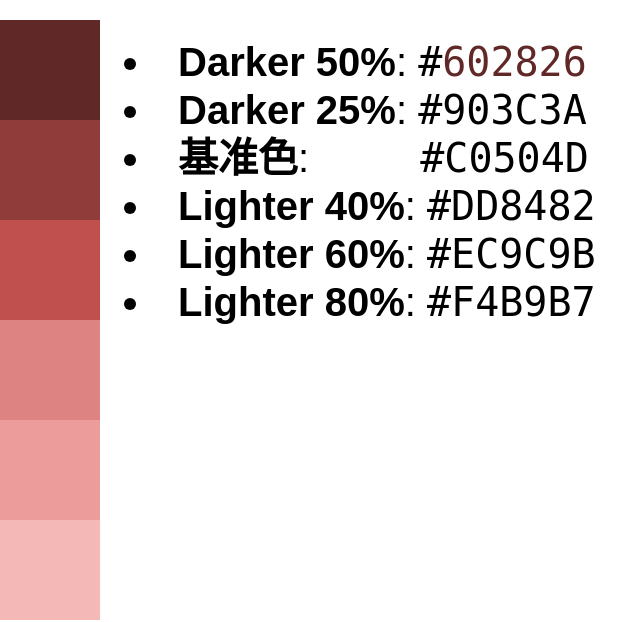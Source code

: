 <mxfile version="24.7.17">
  <diagram id="C5RBs43oDa-KdzZeNtuy" name="Page-1">
    <mxGraphModel dx="1221" dy="-201" grid="1" gridSize="10" guides="1" tooltips="1" connect="1" arrows="1" fold="1" page="1" pageScale="1" pageWidth="1169" pageHeight="827" math="0" shadow="0">
      <root>
        <mxCell id="WIyWlLk6GJQsqaUBKTNV-0" />
        <mxCell id="WIyWlLk6GJQsqaUBKTNV-1" parent="WIyWlLk6GJQsqaUBKTNV-0" />
        <mxCell id="kVWgf0KAfS4bf0OuWOzR-0" value="" style="group" parent="WIyWlLk6GJQsqaUBKTNV-1" vertex="1" connectable="0">
          <mxGeometry x="20" y="860" width="50" height="300" as="geometry" />
        </mxCell>
        <mxCell id="kVWgf0KAfS4bf0OuWOzR-1" value="" style="rounded=0;whiteSpace=wrap;html=1;fillColor=#602826;strokeColor=none;" parent="kVWgf0KAfS4bf0OuWOzR-0" vertex="1">
          <mxGeometry width="50" height="50" as="geometry" />
        </mxCell>
        <mxCell id="kVWgf0KAfS4bf0OuWOzR-2" value="" style="rounded=0;whiteSpace=wrap;html=1;fillColor=#903C3A;strokeColor=none;" parent="kVWgf0KAfS4bf0OuWOzR-0" vertex="1">
          <mxGeometry y="50" width="50" height="50" as="geometry" />
        </mxCell>
        <mxCell id="kVWgf0KAfS4bf0OuWOzR-3" value="" style="rounded=0;whiteSpace=wrap;html=1;fillColor=#C0504D;strokeColor=none;" parent="kVWgf0KAfS4bf0OuWOzR-0" vertex="1">
          <mxGeometry y="100" width="50" height="50" as="geometry" />
        </mxCell>
        <mxCell id="kVWgf0KAfS4bf0OuWOzR-4" value="" style="rounded=0;whiteSpace=wrap;html=1;fillColor=#DD8482;strokeColor=none;" parent="kVWgf0KAfS4bf0OuWOzR-0" vertex="1">
          <mxGeometry y="150" width="50" height="50" as="geometry" />
        </mxCell>
        <mxCell id="kVWgf0KAfS4bf0OuWOzR-5" value="" style="rounded=0;whiteSpace=wrap;html=1;fillColor=#EC9C9B;strokeColor=none;" parent="kVWgf0KAfS4bf0OuWOzR-0" vertex="1">
          <mxGeometry y="200" width="50" height="50" as="geometry" />
        </mxCell>
        <mxCell id="kVWgf0KAfS4bf0OuWOzR-6" value="" style="rounded=0;whiteSpace=wrap;html=1;fillColor=#F4B9B7;strokeColor=none;" parent="kVWgf0KAfS4bf0OuWOzR-0" vertex="1">
          <mxGeometry y="250" width="50" height="50" as="geometry" />
        </mxCell>
        <mxCell id="kVWgf0KAfS4bf0OuWOzR-7" value="&lt;p style=&quot;line-height: 140%;&quot;&gt;&lt;/p&gt;&lt;li style=&quot;font-size: 20px;&quot;&gt;&lt;font style=&quot;font-size: 20px;&quot;&gt;&lt;strong style=&quot;&quot;&gt;Darker 50%&lt;/strong&gt;: &lt;code style=&quot;&quot;&gt;#&lt;font style=&quot;font-size: 20px;&quot; color=&quot;#602826&quot;&gt;602826&lt;/font&gt;&lt;/code&gt;&lt;/font&gt;&lt;/li&gt;&lt;li style=&quot;font-size: 20px;&quot;&gt;&lt;font style=&quot;font-size: 20px;&quot;&gt;&lt;strong&gt;Darker 25%&lt;/strong&gt;: &lt;code&gt;#903C3A&lt;/code&gt;&lt;/font&gt;&lt;/li&gt;&lt;li style=&quot;font-size: 20px;&quot;&gt;&lt;font style=&quot;font-size: 20px;&quot;&gt;&lt;strong&gt;基准色&lt;/strong&gt;:&amp;nbsp; &amp;nbsp; &amp;nbsp; &amp;nbsp; &amp;nbsp;&amp;nbsp;&lt;code&gt;#C0504D&lt;/code&gt;&lt;/font&gt;&lt;/li&gt;&lt;li style=&quot;font-size: 20px;&quot;&gt;&lt;font style=&quot;font-size: 20px;&quot;&gt;&lt;strong&gt;Lighter 40%&lt;/strong&gt;: &lt;code&gt;#DD8482&lt;/code&gt;&lt;/font&gt;&lt;/li&gt;&lt;li style=&quot;font-size: 20px;&quot;&gt;&lt;font style=&quot;font-size: 20px;&quot;&gt;&lt;strong&gt;Lighter 60%&lt;/strong&gt;: &lt;code&gt;#EC9C9B&lt;/code&gt;&lt;/font&gt;&lt;/li&gt;&lt;li style=&quot;font-size: 20px;&quot;&gt;&lt;font style=&quot;font-size: 20px;&quot;&gt;&lt;strong style=&quot;&quot;&gt;Lighter 80%&lt;/strong&gt;: &lt;code style=&quot;&quot;&gt;#F4B9B7&lt;/code&gt;&lt;/font&gt;&lt;/li&gt;&lt;p&gt;&lt;/p&gt;" style="text;whiteSpace=wrap;html=1;movable=1;resizable=1;rotatable=1;deletable=1;editable=1;locked=0;connectable=1;" parent="WIyWlLk6GJQsqaUBKTNV-1" vertex="1">
          <mxGeometry x="80" y="850" width="250" height="160" as="geometry" />
        </mxCell>
        <mxCell id="tciIE7bYEWW8CVFkSiuW-61" value="WP2" parent="WIyWlLk6GJQsqaUBKTNV-0" />
      </root>
    </mxGraphModel>
  </diagram>
</mxfile>
